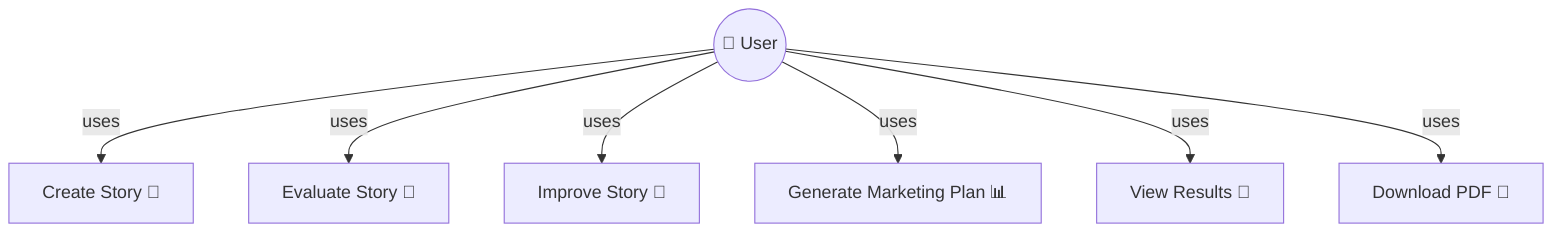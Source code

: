 graph TD
    User((👤 User))
    UC1[Create Story 📝]
    UC2[Evaluate Story 🧐]
    UC3[Improve Story 🚀]
    UC4[Generate Marketing Plan 📊]
    UC5[View Results 👀]
    UC6[Download PDF 📄]

    User -->|uses| UC1
    User -->|uses| UC2
    User -->|uses| UC3
    User -->|uses| UC4
    User -->|uses| UC5
    User -->|uses| UC6